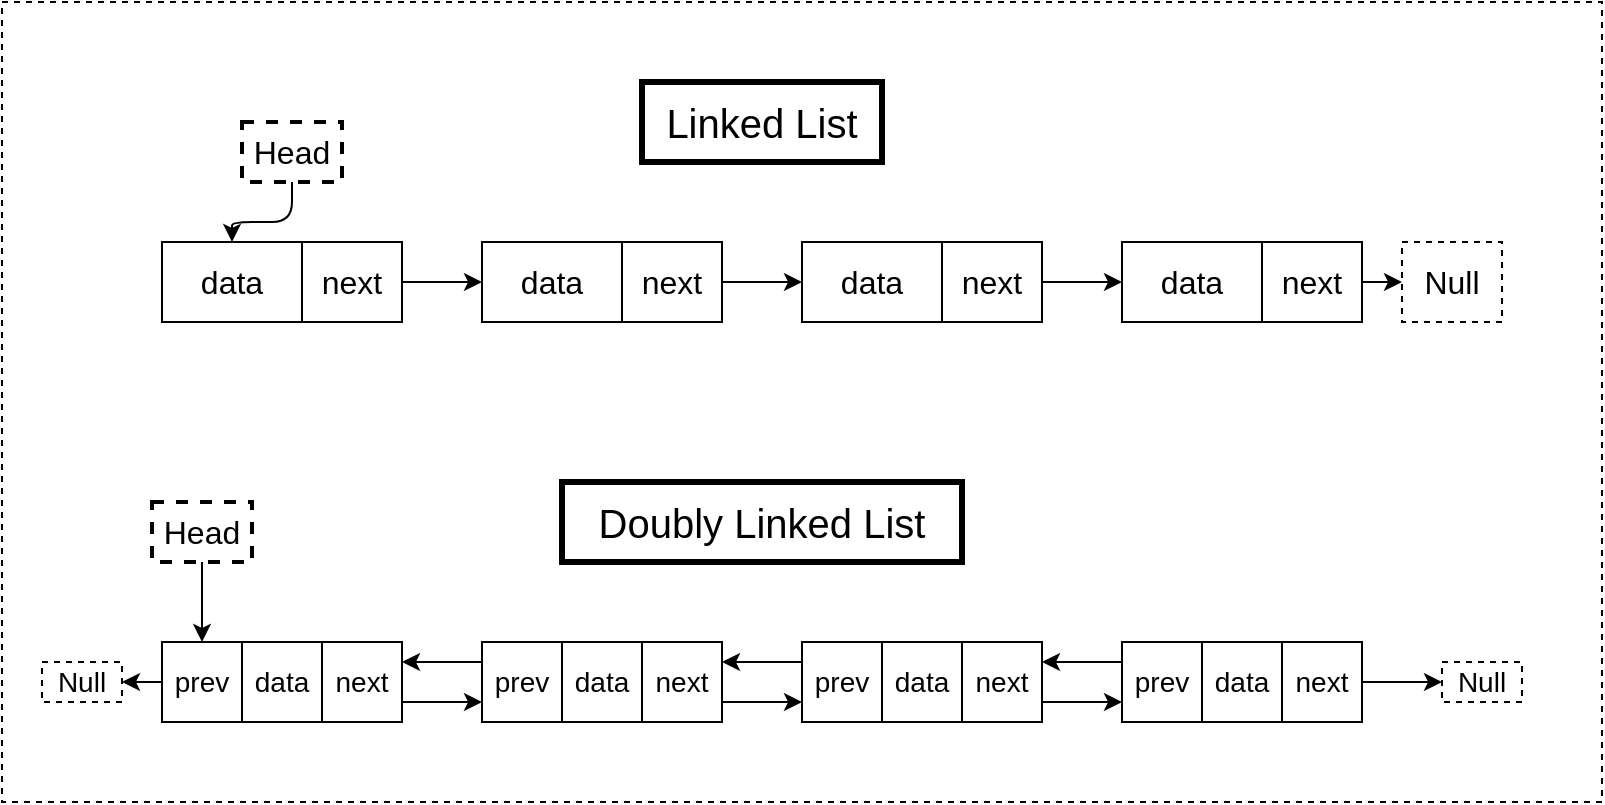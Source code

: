 <mxfile version="14.1.2" type="github">
  <diagram id="IKzSIhJVedQTDQjLuv1r" name="Page-1">
    <mxGraphModel dx="946" dy="623" grid="1" gridSize="10" guides="1" tooltips="1" connect="1" arrows="1" fold="1" page="1" pageScale="1" pageWidth="1169" pageHeight="827" background="none" math="0" shadow="0">
      <root>
        <mxCell id="0" />
        <mxCell id="1" parent="0" />
        <mxCell id="Bp--dliPpfu11ODIHcIK-1" value="&lt;font style=&quot;font-size: 20px&quot;&gt;Linked List&lt;/font&gt;" style="text;html=1;fillColor=none;align=center;verticalAlign=middle;whiteSpace=wrap;strokeColor=#000000;strokeWidth=3;" vertex="1" parent="1">
          <mxGeometry x="320" y="40" width="120" height="40" as="geometry" />
        </mxCell>
        <mxCell id="Bp--dliPpfu11ODIHcIK-2" value="&lt;font style=&quot;font-size: 20px&quot;&gt;Doubly Linked List&lt;/font&gt;" style="text;html=1;fillColor=none;align=center;verticalAlign=middle;whiteSpace=wrap;strokeColor=#000000;strokeWidth=3;" vertex="1" parent="1">
          <mxGeometry x="280" y="240" width="200" height="40" as="geometry" />
        </mxCell>
        <mxCell id="Bp--dliPpfu11ODIHcIK-3" value="&lt;font style=&quot;font-size: 16px&quot;&gt;data&lt;/font&gt;" style="whiteSpace=wrap;html=1;strokeColor=#000000;strokeWidth=1;" vertex="1" parent="1">
          <mxGeometry x="80" y="120" width="70" height="40" as="geometry" />
        </mxCell>
        <mxCell id="Bp--dliPpfu11ODIHcIK-14" style="edgeStyle=orthogonalEdgeStyle;orthogonalLoop=1;jettySize=auto;html=1;exitX=1;exitY=0.5;exitDx=0;exitDy=0;entryX=0;entryY=0.5;entryDx=0;entryDy=0;" edge="1" parent="1" source="Bp--dliPpfu11ODIHcIK-7" target="Bp--dliPpfu11ODIHcIK-8">
          <mxGeometry relative="1" as="geometry" />
        </mxCell>
        <mxCell id="Bp--dliPpfu11ODIHcIK-7" value="&lt;font style=&quot;font-size: 16px&quot;&gt;next&lt;/font&gt;" style="whiteSpace=wrap;html=1;strokeColor=#000000;strokeWidth=1;" vertex="1" parent="1">
          <mxGeometry x="150" y="120" width="50" height="40" as="geometry" />
        </mxCell>
        <mxCell id="Bp--dliPpfu11ODIHcIK-8" value="&lt;font style=&quot;font-size: 16px&quot;&gt;data&lt;/font&gt;" style="whiteSpace=wrap;html=1;strokeColor=#000000;strokeWidth=1;" vertex="1" parent="1">
          <mxGeometry x="240" y="120" width="70" height="40" as="geometry" />
        </mxCell>
        <mxCell id="Bp--dliPpfu11ODIHcIK-16" style="edgeStyle=orthogonalEdgeStyle;orthogonalLoop=1;jettySize=auto;html=1;exitX=1;exitY=0.5;exitDx=0;exitDy=0;entryX=0;entryY=0.5;entryDx=0;entryDy=0;" edge="1" parent="1" source="Bp--dliPpfu11ODIHcIK-9" target="Bp--dliPpfu11ODIHcIK-10">
          <mxGeometry relative="1" as="geometry" />
        </mxCell>
        <mxCell id="Bp--dliPpfu11ODIHcIK-9" value="&lt;font style=&quot;font-size: 16px&quot;&gt;next&lt;/font&gt;" style="whiteSpace=wrap;html=1;strokeColor=#000000;strokeWidth=1;" vertex="1" parent="1">
          <mxGeometry x="310" y="120" width="50" height="40" as="geometry" />
        </mxCell>
        <mxCell id="Bp--dliPpfu11ODIHcIK-10" value="&lt;font style=&quot;font-size: 16px&quot;&gt;data&lt;/font&gt;" style="whiteSpace=wrap;html=1;strokeColor=#000000;strokeWidth=1;" vertex="1" parent="1">
          <mxGeometry x="400" y="120" width="70" height="40" as="geometry" />
        </mxCell>
        <mxCell id="Bp--dliPpfu11ODIHcIK-17" style="edgeStyle=orthogonalEdgeStyle;orthogonalLoop=1;jettySize=auto;html=1;exitX=1;exitY=0.5;exitDx=0;exitDy=0;entryX=0;entryY=0.5;entryDx=0;entryDy=0;" edge="1" parent="1" source="Bp--dliPpfu11ODIHcIK-11" target="Bp--dliPpfu11ODIHcIK-12">
          <mxGeometry relative="1" as="geometry" />
        </mxCell>
        <mxCell id="Bp--dliPpfu11ODIHcIK-11" value="&lt;font style=&quot;font-size: 16px&quot;&gt;next&lt;/font&gt;" style="whiteSpace=wrap;html=1;strokeColor=#000000;strokeWidth=1;" vertex="1" parent="1">
          <mxGeometry x="470" y="120" width="50" height="40" as="geometry" />
        </mxCell>
        <mxCell id="Bp--dliPpfu11ODIHcIK-12" value="&lt;font style=&quot;font-size: 16px&quot;&gt;data&lt;/font&gt;" style="whiteSpace=wrap;html=1;strokeColor=#000000;strokeWidth=1;" vertex="1" parent="1">
          <mxGeometry x="560" y="120" width="70" height="40" as="geometry" />
        </mxCell>
        <mxCell id="Bp--dliPpfu11ODIHcIK-18" style="edgeStyle=orthogonalEdgeStyle;orthogonalLoop=1;jettySize=auto;html=1;exitX=1;exitY=0.5;exitDx=0;exitDy=0;" edge="1" parent="1" source="Bp--dliPpfu11ODIHcIK-13" target="Bp--dliPpfu11ODIHcIK-19">
          <mxGeometry relative="1" as="geometry">
            <mxPoint x="720" y="140" as="targetPoint" />
          </mxGeometry>
        </mxCell>
        <mxCell id="Bp--dliPpfu11ODIHcIK-13" value="&lt;font style=&quot;font-size: 16px&quot;&gt;next&lt;/font&gt;" style="whiteSpace=wrap;html=1;strokeColor=#000000;strokeWidth=1;" vertex="1" parent="1">
          <mxGeometry x="630" y="120" width="50" height="40" as="geometry" />
        </mxCell>
        <mxCell id="Bp--dliPpfu11ODIHcIK-19" value="&lt;font style=&quot;font-size: 16px&quot;&gt;Null&lt;/font&gt;" style="text;html=1;fillColor=none;align=center;verticalAlign=middle;whiteSpace=wrap;strokeColor=#000000;dashed=1;" vertex="1" parent="1">
          <mxGeometry x="700" y="120" width="50" height="40" as="geometry" />
        </mxCell>
        <mxCell id="Bp--dliPpfu11ODIHcIK-21" style="edgeStyle=orthogonalEdgeStyle;orthogonalLoop=1;jettySize=auto;html=1;exitX=0.5;exitY=1;exitDx=0;exitDy=0;entryX=0.5;entryY=0;entryDx=0;entryDy=0;" edge="1" parent="1" source="Bp--dliPpfu11ODIHcIK-20" target="Bp--dliPpfu11ODIHcIK-3">
          <mxGeometry relative="1" as="geometry" />
        </mxCell>
        <mxCell id="Bp--dliPpfu11ODIHcIK-20" value="&lt;font style=&quot;font-size: 16px&quot;&gt;Head&lt;/font&gt;" style="text;html=1;fillColor=none;align=center;verticalAlign=middle;whiteSpace=wrap;strokeColor=#000000;dashed=1;strokeWidth=2;" vertex="1" parent="1">
          <mxGeometry x="120" y="60" width="50" height="30" as="geometry" />
        </mxCell>
        <mxCell id="Bp--dliPpfu11ODIHcIK-51" style="edgeStyle=orthogonalEdgeStyle;orthogonalLoop=1;jettySize=auto;html=1;exitX=0;exitY=0.5;exitDx=0;exitDy=0;entryX=1;entryY=0.5;entryDx=0;entryDy=0;" edge="1" parent="1" source="Bp--dliPpfu11ODIHcIK-27" target="Bp--dliPpfu11ODIHcIK-40">
          <mxGeometry relative="1" as="geometry" />
        </mxCell>
        <mxCell id="Bp--dliPpfu11ODIHcIK-27" value="&lt;font style=&quot;font-size: 14px&quot;&gt;prev&lt;/font&gt;" style="whiteSpace=wrap;html=1;strokeColor=#000000;strokeWidth=1;" vertex="1" parent="1">
          <mxGeometry x="80" y="320" width="40" height="40" as="geometry" />
        </mxCell>
        <mxCell id="Bp--dliPpfu11ODIHcIK-28" value="&lt;font style=&quot;font-size: 14px&quot;&gt;data&lt;/font&gt;" style="whiteSpace=wrap;html=1;strokeColor=#000000;strokeWidth=1;" vertex="1" parent="1">
          <mxGeometry x="120" y="320" width="40" height="40" as="geometry" />
        </mxCell>
        <mxCell id="Bp--dliPpfu11ODIHcIK-41" style="edgeStyle=orthogonalEdgeStyle;orthogonalLoop=1;jettySize=auto;html=1;exitX=1;exitY=0.75;exitDx=0;exitDy=0;entryX=0;entryY=0.75;entryDx=0;entryDy=0;" edge="1" parent="1" source="Bp--dliPpfu11ODIHcIK-29" target="Bp--dliPpfu11ODIHcIK-30">
          <mxGeometry relative="1" as="geometry" />
        </mxCell>
        <mxCell id="Bp--dliPpfu11ODIHcIK-29" value="&lt;font style=&quot;font-size: 14px&quot;&gt;next&lt;/font&gt;" style="whiteSpace=wrap;html=1;strokeColor=#000000;strokeWidth=1;" vertex="1" parent="1">
          <mxGeometry x="160" y="320" width="40" height="40" as="geometry" />
        </mxCell>
        <mxCell id="Bp--dliPpfu11ODIHcIK-42" style="edgeStyle=orthogonalEdgeStyle;orthogonalLoop=1;jettySize=auto;html=1;exitX=0;exitY=0.25;exitDx=0;exitDy=0;entryX=1;entryY=0.25;entryDx=0;entryDy=0;" edge="1" parent="1" source="Bp--dliPpfu11ODIHcIK-30" target="Bp--dliPpfu11ODIHcIK-29">
          <mxGeometry relative="1" as="geometry" />
        </mxCell>
        <mxCell id="Bp--dliPpfu11ODIHcIK-30" value="&lt;font style=&quot;font-size: 14px&quot;&gt;prev&lt;/font&gt;" style="whiteSpace=wrap;html=1;strokeColor=#000000;strokeWidth=1;" vertex="1" parent="1">
          <mxGeometry x="240" y="320" width="40" height="40" as="geometry" />
        </mxCell>
        <mxCell id="Bp--dliPpfu11ODIHcIK-31" value="&lt;font style=&quot;font-size: 14px&quot;&gt;data&lt;/font&gt;" style="whiteSpace=wrap;html=1;strokeColor=#000000;strokeWidth=1;" vertex="1" parent="1">
          <mxGeometry x="280" y="320" width="40" height="40" as="geometry" />
        </mxCell>
        <mxCell id="Bp--dliPpfu11ODIHcIK-43" style="edgeStyle=orthogonalEdgeStyle;orthogonalLoop=1;jettySize=auto;html=1;exitX=1;exitY=0.75;exitDx=0;exitDy=0;entryX=0;entryY=0.75;entryDx=0;entryDy=0;" edge="1" parent="1" source="Bp--dliPpfu11ODIHcIK-32" target="Bp--dliPpfu11ODIHcIK-33">
          <mxGeometry relative="1" as="geometry" />
        </mxCell>
        <mxCell id="Bp--dliPpfu11ODIHcIK-32" value="&lt;font style=&quot;font-size: 14px&quot;&gt;next&lt;/font&gt;" style="whiteSpace=wrap;html=1;strokeColor=#000000;strokeWidth=1;" vertex="1" parent="1">
          <mxGeometry x="320" y="320" width="40" height="40" as="geometry" />
        </mxCell>
        <mxCell id="Bp--dliPpfu11ODIHcIK-44" style="edgeStyle=orthogonalEdgeStyle;orthogonalLoop=1;jettySize=auto;html=1;exitX=0;exitY=0.25;exitDx=0;exitDy=0;entryX=1;entryY=0.25;entryDx=0;entryDy=0;" edge="1" parent="1" source="Bp--dliPpfu11ODIHcIK-33" target="Bp--dliPpfu11ODIHcIK-32">
          <mxGeometry relative="1" as="geometry" />
        </mxCell>
        <mxCell id="Bp--dliPpfu11ODIHcIK-33" value="&lt;font style=&quot;font-size: 14px&quot;&gt;prev&lt;/font&gt;" style="whiteSpace=wrap;html=1;strokeColor=#000000;strokeWidth=1;" vertex="1" parent="1">
          <mxGeometry x="400" y="320" width="40" height="40" as="geometry" />
        </mxCell>
        <mxCell id="Bp--dliPpfu11ODIHcIK-34" value="&lt;font style=&quot;font-size: 14px&quot;&gt;data&lt;/font&gt;" style="whiteSpace=wrap;html=1;strokeColor=#000000;strokeWidth=1;" vertex="1" parent="1">
          <mxGeometry x="440" y="320" width="40" height="40" as="geometry" />
        </mxCell>
        <mxCell id="Bp--dliPpfu11ODIHcIK-45" style="edgeStyle=orthogonalEdgeStyle;orthogonalLoop=1;jettySize=auto;html=1;exitX=1;exitY=0.75;exitDx=0;exitDy=0;entryX=0;entryY=0.75;entryDx=0;entryDy=0;" edge="1" parent="1" source="Bp--dliPpfu11ODIHcIK-35" target="Bp--dliPpfu11ODIHcIK-36">
          <mxGeometry relative="1" as="geometry" />
        </mxCell>
        <mxCell id="Bp--dliPpfu11ODIHcIK-35" value="&lt;font style=&quot;font-size: 14px&quot;&gt;next&lt;/font&gt;" style="whiteSpace=wrap;html=1;strokeColor=#000000;strokeWidth=1;" vertex="1" parent="1">
          <mxGeometry x="480" y="320" width="40" height="40" as="geometry" />
        </mxCell>
        <mxCell id="Bp--dliPpfu11ODIHcIK-46" style="edgeStyle=orthogonalEdgeStyle;orthogonalLoop=1;jettySize=auto;html=1;exitX=0;exitY=0.25;exitDx=0;exitDy=0;entryX=1;entryY=0.25;entryDx=0;entryDy=0;" edge="1" parent="1" source="Bp--dliPpfu11ODIHcIK-36" target="Bp--dliPpfu11ODIHcIK-35">
          <mxGeometry relative="1" as="geometry" />
        </mxCell>
        <mxCell id="Bp--dliPpfu11ODIHcIK-36" value="&lt;font style=&quot;font-size: 14px&quot;&gt;prev&lt;/font&gt;" style="whiteSpace=wrap;html=1;strokeColor=#000000;strokeWidth=1;" vertex="1" parent="1">
          <mxGeometry x="560" y="320" width="40" height="40" as="geometry" />
        </mxCell>
        <mxCell id="Bp--dliPpfu11ODIHcIK-37" value="&lt;font style=&quot;font-size: 14px&quot;&gt;data&lt;/font&gt;" style="whiteSpace=wrap;html=1;strokeColor=#000000;strokeWidth=1;" vertex="1" parent="1">
          <mxGeometry x="600" y="320" width="40" height="40" as="geometry" />
        </mxCell>
        <mxCell id="Bp--dliPpfu11ODIHcIK-49" style="edgeStyle=orthogonalEdgeStyle;orthogonalLoop=1;jettySize=auto;html=1;exitX=1;exitY=0.5;exitDx=0;exitDy=0;entryX=0;entryY=0.5;entryDx=0;entryDy=0;" edge="1" parent="1" source="Bp--dliPpfu11ODIHcIK-38" target="Bp--dliPpfu11ODIHcIK-48">
          <mxGeometry relative="1" as="geometry" />
        </mxCell>
        <mxCell id="Bp--dliPpfu11ODIHcIK-38" value="&lt;font style=&quot;font-size: 14px&quot;&gt;next&lt;/font&gt;" style="whiteSpace=wrap;html=1;strokeColor=#000000;strokeWidth=1;" vertex="1" parent="1">
          <mxGeometry x="640" y="320" width="40" height="40" as="geometry" />
        </mxCell>
        <mxCell id="Bp--dliPpfu11ODIHcIK-40" value="&lt;font style=&quot;font-size: 14px&quot;&gt;Null&lt;/font&gt;" style="text;html=1;fillColor=none;align=center;verticalAlign=middle;whiteSpace=wrap;strokeColor=#000000;dashed=1;" vertex="1" parent="1">
          <mxGeometry x="20" y="330" width="40" height="20" as="geometry" />
        </mxCell>
        <mxCell id="Bp--dliPpfu11ODIHcIK-48" value="&lt;font style=&quot;font-size: 14px&quot;&gt;Null&lt;/font&gt;" style="text;html=1;fillColor=none;align=center;verticalAlign=middle;whiteSpace=wrap;strokeColor=#000000;dashed=1;" vertex="1" parent="1">
          <mxGeometry x="720" y="330" width="40" height="20" as="geometry" />
        </mxCell>
        <mxCell id="Bp--dliPpfu11ODIHcIK-53" style="edgeStyle=orthogonalEdgeStyle;orthogonalLoop=1;jettySize=auto;html=1;exitX=0.5;exitY=1;exitDx=0;exitDy=0;entryX=0.5;entryY=0;entryDx=0;entryDy=0;" edge="1" parent="1" source="Bp--dliPpfu11ODIHcIK-52" target="Bp--dliPpfu11ODIHcIK-27">
          <mxGeometry relative="1" as="geometry" />
        </mxCell>
        <mxCell id="Bp--dliPpfu11ODIHcIK-52" value="&lt;font style=&quot;font-size: 16px&quot;&gt;Head&lt;/font&gt;" style="text;html=1;fillColor=none;align=center;verticalAlign=middle;whiteSpace=wrap;strokeColor=#000000;dashed=1;strokeWidth=2;" vertex="1" parent="1">
          <mxGeometry x="75" y="250" width="50" height="30" as="geometry" />
        </mxCell>
        <mxCell id="Bp--dliPpfu11ODIHcIK-55" value="" style="rounded=0;whiteSpace=wrap;html=1;shadow=0;dashed=1;strokeColor=#000000;strokeWidth=1;fillColor=none;" vertex="1" parent="1">
          <mxGeometry width="800" height="400" as="geometry" />
        </mxCell>
      </root>
    </mxGraphModel>
  </diagram>
</mxfile>
